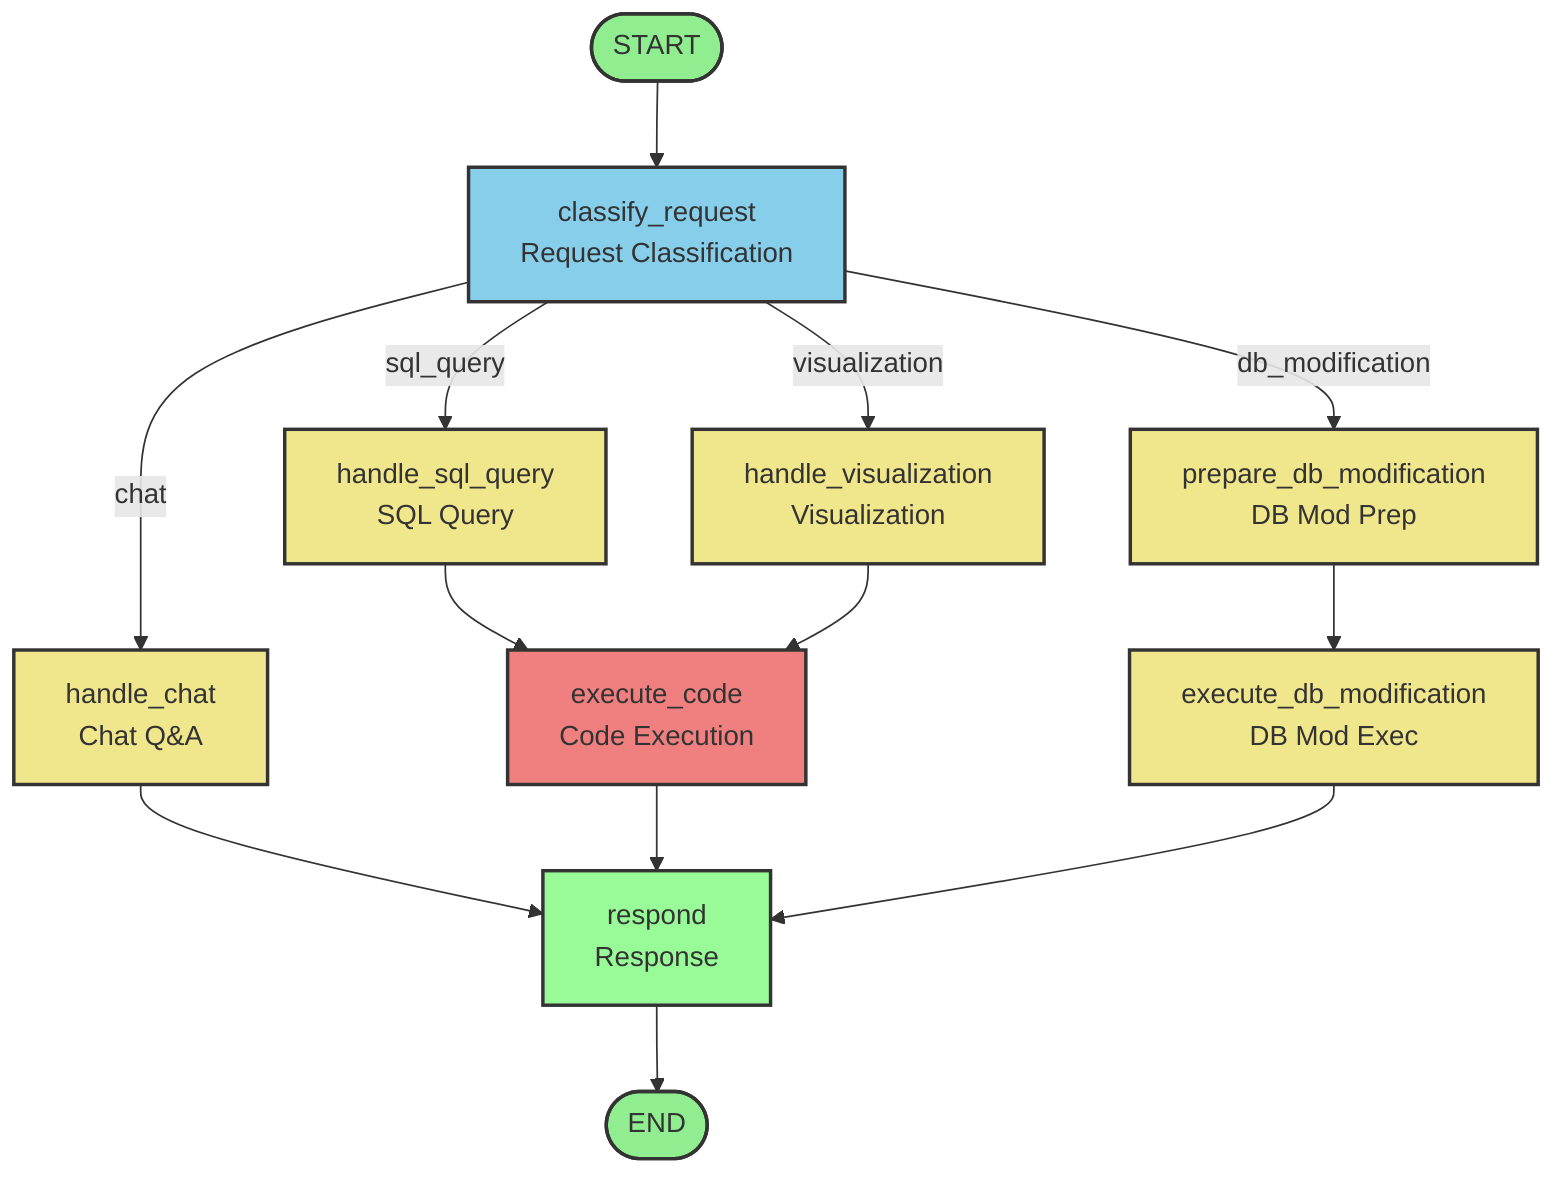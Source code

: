 graph TD
    START([START]) --> classify_request[classify_request<br/>Request Classification]
    
    classify_request -->|chat| handle_chat[handle_chat<br/>Chat Q&A]
    classify_request -->|sql_query| handle_sql_query[handle_sql_query<br/>SQL Query]
    classify_request -->|visualization| handle_visualization[handle_visualization<br/>Visualization]
    classify_request -->|db_modification| prepare_db_modification[prepare_db_modification<br/>DB Mod Prep]
    
    handle_chat --> respond[respond<br/>Response]
    handle_sql_query --> execute_code[execute_code<br/>Code Execution]
    handle_visualization --> execute_code
    execute_code --> respond
    
    prepare_db_modification --> execute_db_modification[execute_db_modification<br/>DB Mod Exec]
    execute_db_modification --> respond
    
    respond --> END([END])
    
    %% Styling
    classDef startEnd fill:#90EE90,stroke:#333,stroke-width:2px
    classDef classification fill:#87CEEB,stroke:#333,stroke-width:2px
    classDef handler fill:#F0E68C,stroke:#333,stroke-width:2px
    classDef execution fill:#F08080,stroke:#333,stroke-width:2px
    classDef response fill:#98FB98,stroke:#333,stroke-width:2px
    
    class START,END startEnd
    class classify_request classification
    class handle_chat,handle_sql_query,handle_visualization,prepare_db_modification,execute_db_modification handler
    class execute_code execution
    class respond response